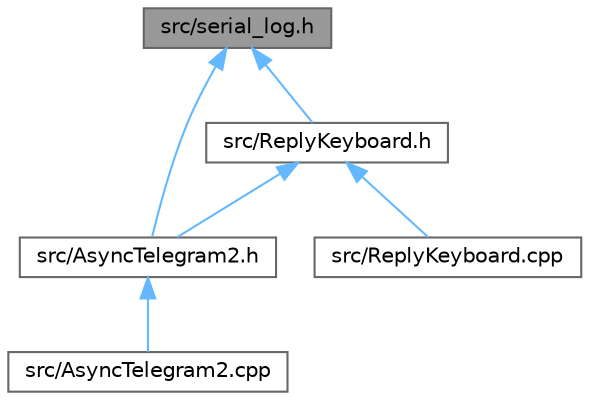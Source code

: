 digraph "src/serial_log.h"
{
 // LATEX_PDF_SIZE
  bgcolor="transparent";
  edge [fontname=Helvetica,fontsize=10,labelfontname=Helvetica,labelfontsize=10];
  node [fontname=Helvetica,fontsize=10,shape=box,height=0.2,width=0.4];
  Node1 [label="src/serial_log.h",height=0.2,width=0.4,color="gray40", fillcolor="grey60", style="filled", fontcolor="black",tooltip=" "];
  Node1 -> Node2 [dir="back",color="steelblue1",style="solid"];
  Node2 [label="src/AsyncTelegram2.h",height=0.2,width=0.4,color="grey40", fillcolor="white", style="filled",URL="$_async_telegram2_8h.html",tooltip=" "];
  Node2 -> Node3 [dir="back",color="steelblue1",style="solid"];
  Node3 [label="src/AsyncTelegram2.cpp",height=0.2,width=0.4,color="grey40", fillcolor="white", style="filled",URL="$_async_telegram2_8cpp.html",tooltip=" "];
  Node1 -> Node4 [dir="back",color="steelblue1",style="solid"];
  Node4 [label="src/ReplyKeyboard.h",height=0.2,width=0.4,color="grey40", fillcolor="white", style="filled",URL="$_reply_keyboard_8h.html",tooltip=" "];
  Node4 -> Node2 [dir="back",color="steelblue1",style="solid"];
  Node4 -> Node5 [dir="back",color="steelblue1",style="solid"];
  Node5 [label="src/ReplyKeyboard.cpp",height=0.2,width=0.4,color="grey40", fillcolor="white", style="filled",URL="$_reply_keyboard_8cpp.html",tooltip=" "];
}
